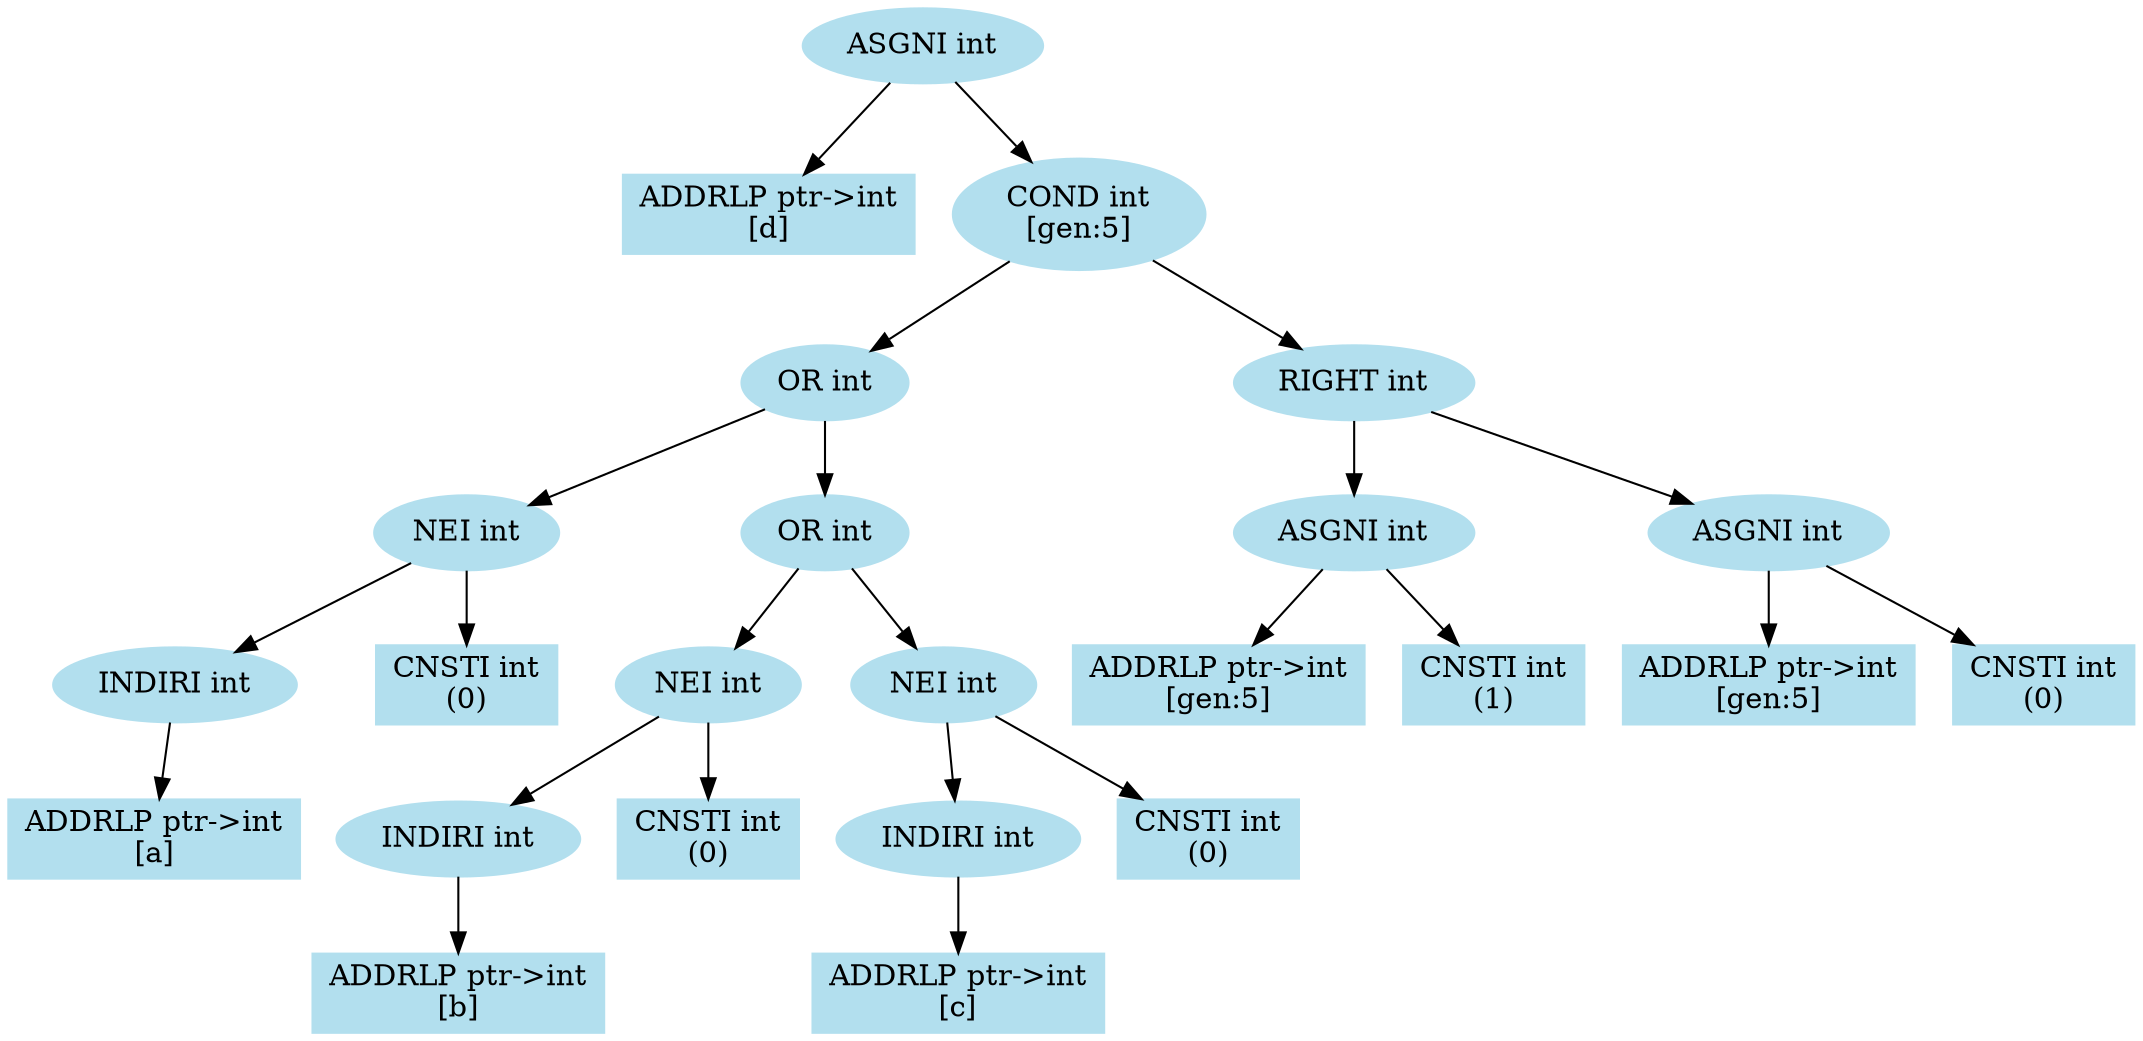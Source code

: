 ////////////////////////////////////////////////////////////////////////////////
// Generate the dot file for drawing semantic structure of statements

// File name: test.c
// Line number: 5
////////////////////////////////////////////////////////////////////////////////

digraph semantic_dag  {
    node [color=lightblue2, style=filled];

    v1 [label="ASGNI int"];
    v2 [label="ADDRLP ptr->int\n\[d\]", shape=box];
    v3 [label="COND int\n\[gen:5\]"];
    v1 -> v2
    v1 -> v3

    v4 [label="OR int"];
    v5 [label="RIGHT int"];
    v3 -> v4
    v3 -> v5

    v6 [label="NEI int"];
    v7 [label="OR int"];
    v4 -> v6
    v4 -> v7

    v8 [label="ASGNI int"];
    v9 [label="ASGNI int"];
    v5 -> v8
    v5 -> v9

    v10 [label="INDIRI int"];
    v11 [label="CNSTI int\n\(0\)", shape=box];
    v6 -> v10
    v6 -> v11

    v12 [label="NEI int"];
    v13 [label="NEI int"];
    v7 -> v12
    v7 -> v13

    v14 [label="ADDRLP ptr->int\n\[gen:5\]", shape=box];
    v15 [label="CNSTI int\n\(1\)", shape=box];
    v8 -> v14
    v8 -> v15

    v16 [label="ADDRLP ptr->int\n\[gen:5\]", shape=box];
    v17 [label="CNSTI int\n\(0\)", shape=box];
    v9 -> v16
    v9 -> v17

    v18 [label="ADDRLP ptr->int\n\[a\]", shape=box];
    v10 -> v18

    v19 [label="INDIRI int"];
    v20 [label="CNSTI int\n\(0\)", shape=box];
    v12 -> v19
    v12 -> v20

    v21 [label="INDIRI int"];
    v22 [label="CNSTI int\n\(0\)", shape=box];
    v13 -> v21
    v13 -> v22

    v23 [label="ADDRLP ptr->int\n\[b\]", shape=box];
    v19 -> v23

    v24 [label="ADDRLP ptr->int\n\[c\]", shape=box];
    v21 -> v24

}
